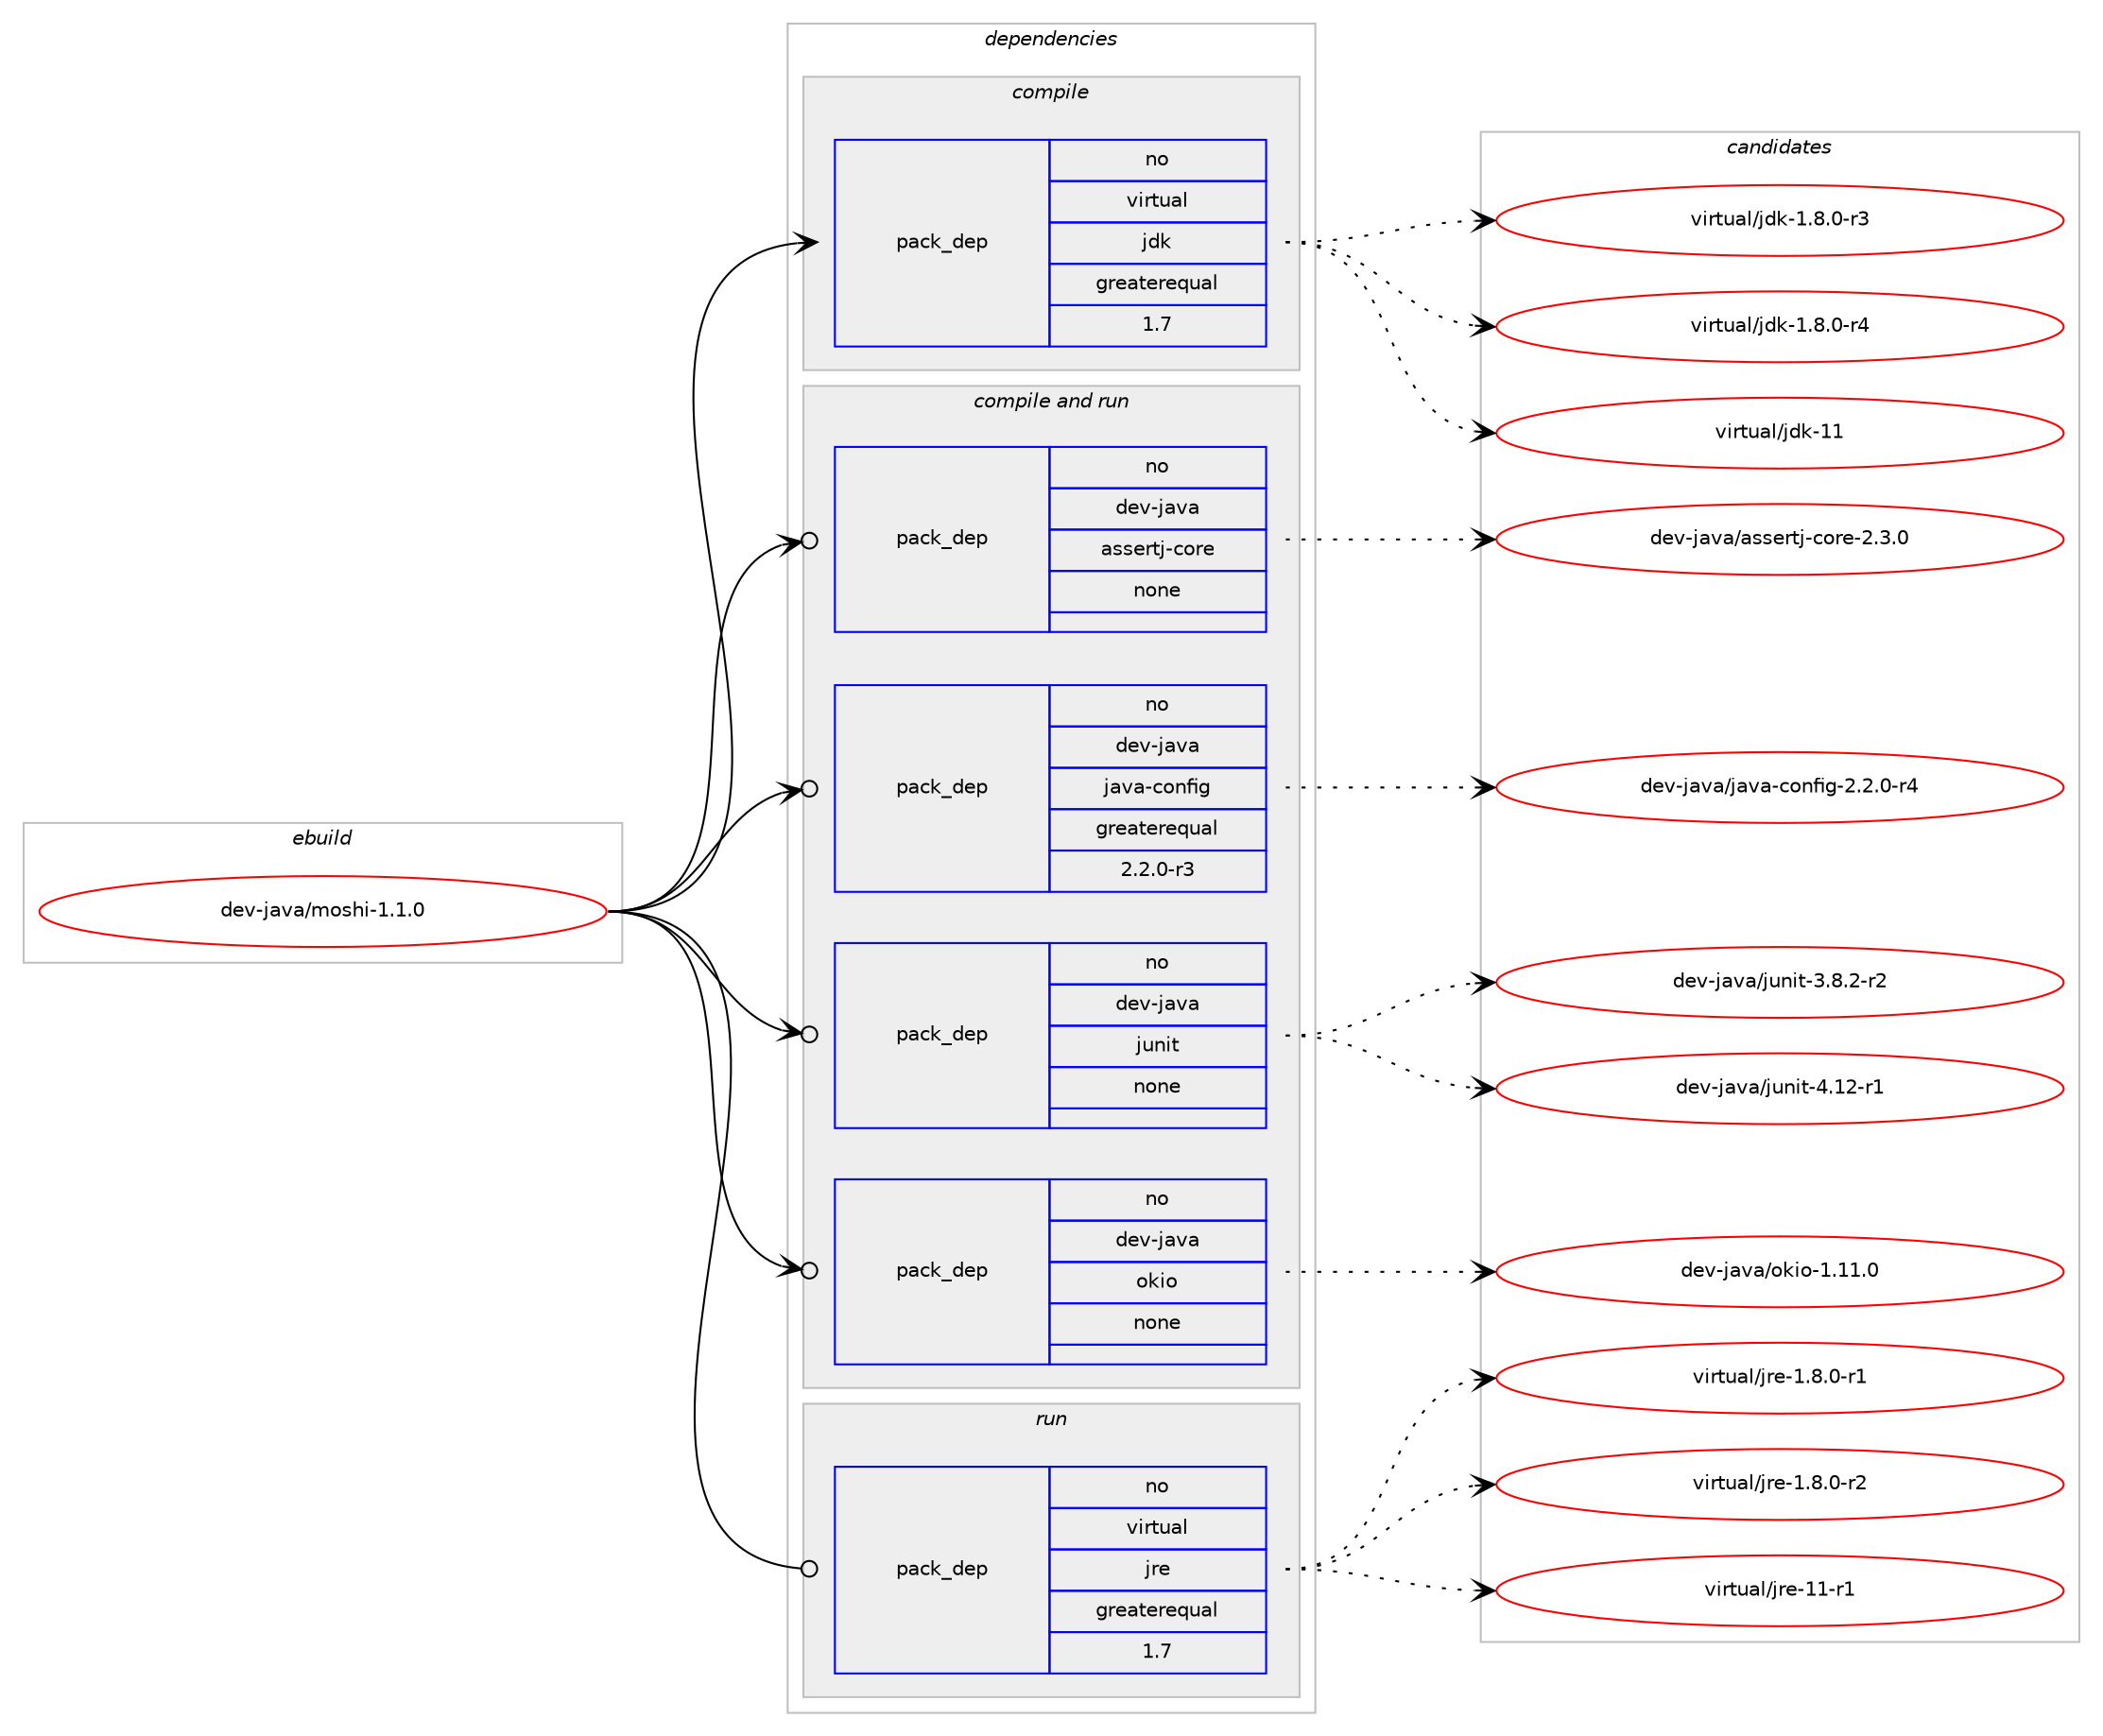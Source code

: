 digraph prolog {

# *************
# Graph options
# *************

newrank=true;
concentrate=true;
compound=true;
graph [rankdir=LR,fontname=Helvetica,fontsize=10,ranksep=1.5];#, ranksep=2.5, nodesep=0.2];
edge  [arrowhead=vee];
node  [fontname=Helvetica,fontsize=10];

# **********
# The ebuild
# **********

subgraph cluster_leftcol {
color=gray;
rank=same;
label=<<i>ebuild</i>>;
id [label="dev-java/moshi-1.1.0", color=red, width=4, href="../dev-java/moshi-1.1.0.svg"];
}

# ****************
# The dependencies
# ****************

subgraph cluster_midcol {
color=gray;
label=<<i>dependencies</i>>;
subgraph cluster_compile {
fillcolor="#eeeeee";
style=filled;
label=<<i>compile</i>>;
subgraph pack414685 {
dependency555073 [label=<<TABLE BORDER="0" CELLBORDER="1" CELLSPACING="0" CELLPADDING="4" WIDTH="220"><TR><TD ROWSPAN="6" CELLPADDING="30">pack_dep</TD></TR><TR><TD WIDTH="110">no</TD></TR><TR><TD>virtual</TD></TR><TR><TD>jdk</TD></TR><TR><TD>greaterequal</TD></TR><TR><TD>1.7</TD></TR></TABLE>>, shape=none, color=blue];
}
id:e -> dependency555073:w [weight=20,style="solid",arrowhead="vee"];
}
subgraph cluster_compileandrun {
fillcolor="#eeeeee";
style=filled;
label=<<i>compile and run</i>>;
subgraph pack414686 {
dependency555074 [label=<<TABLE BORDER="0" CELLBORDER="1" CELLSPACING="0" CELLPADDING="4" WIDTH="220"><TR><TD ROWSPAN="6" CELLPADDING="30">pack_dep</TD></TR><TR><TD WIDTH="110">no</TD></TR><TR><TD>dev-java</TD></TR><TR><TD>assertj-core</TD></TR><TR><TD>none</TD></TR><TR><TD></TD></TR></TABLE>>, shape=none, color=blue];
}
id:e -> dependency555074:w [weight=20,style="solid",arrowhead="odotvee"];
subgraph pack414687 {
dependency555075 [label=<<TABLE BORDER="0" CELLBORDER="1" CELLSPACING="0" CELLPADDING="4" WIDTH="220"><TR><TD ROWSPAN="6" CELLPADDING="30">pack_dep</TD></TR><TR><TD WIDTH="110">no</TD></TR><TR><TD>dev-java</TD></TR><TR><TD>java-config</TD></TR><TR><TD>greaterequal</TD></TR><TR><TD>2.2.0-r3</TD></TR></TABLE>>, shape=none, color=blue];
}
id:e -> dependency555075:w [weight=20,style="solid",arrowhead="odotvee"];
subgraph pack414688 {
dependency555076 [label=<<TABLE BORDER="0" CELLBORDER="1" CELLSPACING="0" CELLPADDING="4" WIDTH="220"><TR><TD ROWSPAN="6" CELLPADDING="30">pack_dep</TD></TR><TR><TD WIDTH="110">no</TD></TR><TR><TD>dev-java</TD></TR><TR><TD>junit</TD></TR><TR><TD>none</TD></TR><TR><TD></TD></TR></TABLE>>, shape=none, color=blue];
}
id:e -> dependency555076:w [weight=20,style="solid",arrowhead="odotvee"];
subgraph pack414689 {
dependency555077 [label=<<TABLE BORDER="0" CELLBORDER="1" CELLSPACING="0" CELLPADDING="4" WIDTH="220"><TR><TD ROWSPAN="6" CELLPADDING="30">pack_dep</TD></TR><TR><TD WIDTH="110">no</TD></TR><TR><TD>dev-java</TD></TR><TR><TD>okio</TD></TR><TR><TD>none</TD></TR><TR><TD></TD></TR></TABLE>>, shape=none, color=blue];
}
id:e -> dependency555077:w [weight=20,style="solid",arrowhead="odotvee"];
}
subgraph cluster_run {
fillcolor="#eeeeee";
style=filled;
label=<<i>run</i>>;
subgraph pack414690 {
dependency555078 [label=<<TABLE BORDER="0" CELLBORDER="1" CELLSPACING="0" CELLPADDING="4" WIDTH="220"><TR><TD ROWSPAN="6" CELLPADDING="30">pack_dep</TD></TR><TR><TD WIDTH="110">no</TD></TR><TR><TD>virtual</TD></TR><TR><TD>jre</TD></TR><TR><TD>greaterequal</TD></TR><TR><TD>1.7</TD></TR></TABLE>>, shape=none, color=blue];
}
id:e -> dependency555078:w [weight=20,style="solid",arrowhead="odot"];
}
}

# **************
# The candidates
# **************

subgraph cluster_choices {
rank=same;
color=gray;
label=<<i>candidates</i>>;

subgraph choice414685 {
color=black;
nodesep=1;
choice11810511411611797108471061001074549465646484511451 [label="virtual/jdk-1.8.0-r3", color=red, width=4,href="../virtual/jdk-1.8.0-r3.svg"];
choice11810511411611797108471061001074549465646484511452 [label="virtual/jdk-1.8.0-r4", color=red, width=4,href="../virtual/jdk-1.8.0-r4.svg"];
choice1181051141161179710847106100107454949 [label="virtual/jdk-11", color=red, width=4,href="../virtual/jdk-11.svg"];
dependency555073:e -> choice11810511411611797108471061001074549465646484511451:w [style=dotted,weight="100"];
dependency555073:e -> choice11810511411611797108471061001074549465646484511452:w [style=dotted,weight="100"];
dependency555073:e -> choice1181051141161179710847106100107454949:w [style=dotted,weight="100"];
}
subgraph choice414686 {
color=black;
nodesep=1;
choice10010111845106971189747971151151011141161064599111114101455046514648 [label="dev-java/assertj-core-2.3.0", color=red, width=4,href="../dev-java/assertj-core-2.3.0.svg"];
dependency555074:e -> choice10010111845106971189747971151151011141161064599111114101455046514648:w [style=dotted,weight="100"];
}
subgraph choice414687 {
color=black;
nodesep=1;
choice10010111845106971189747106971189745991111101021051034550465046484511452 [label="dev-java/java-config-2.2.0-r4", color=red, width=4,href="../dev-java/java-config-2.2.0-r4.svg"];
dependency555075:e -> choice10010111845106971189747106971189745991111101021051034550465046484511452:w [style=dotted,weight="100"];
}
subgraph choice414688 {
color=black;
nodesep=1;
choice100101118451069711897471061171101051164551465646504511450 [label="dev-java/junit-3.8.2-r2", color=red, width=4,href="../dev-java/junit-3.8.2-r2.svg"];
choice1001011184510697118974710611711010511645524649504511449 [label="dev-java/junit-4.12-r1", color=red, width=4,href="../dev-java/junit-4.12-r1.svg"];
dependency555076:e -> choice100101118451069711897471061171101051164551465646504511450:w [style=dotted,weight="100"];
dependency555076:e -> choice1001011184510697118974710611711010511645524649504511449:w [style=dotted,weight="100"];
}
subgraph choice414689 {
color=black;
nodesep=1;
choice1001011184510697118974711110710511145494649494648 [label="dev-java/okio-1.11.0", color=red, width=4,href="../dev-java/okio-1.11.0.svg"];
dependency555077:e -> choice1001011184510697118974711110710511145494649494648:w [style=dotted,weight="100"];
}
subgraph choice414690 {
color=black;
nodesep=1;
choice11810511411611797108471061141014549465646484511449 [label="virtual/jre-1.8.0-r1", color=red, width=4,href="../virtual/jre-1.8.0-r1.svg"];
choice11810511411611797108471061141014549465646484511450 [label="virtual/jre-1.8.0-r2", color=red, width=4,href="../virtual/jre-1.8.0-r2.svg"];
choice11810511411611797108471061141014549494511449 [label="virtual/jre-11-r1", color=red, width=4,href="../virtual/jre-11-r1.svg"];
dependency555078:e -> choice11810511411611797108471061141014549465646484511449:w [style=dotted,weight="100"];
dependency555078:e -> choice11810511411611797108471061141014549465646484511450:w [style=dotted,weight="100"];
dependency555078:e -> choice11810511411611797108471061141014549494511449:w [style=dotted,weight="100"];
}
}

}
